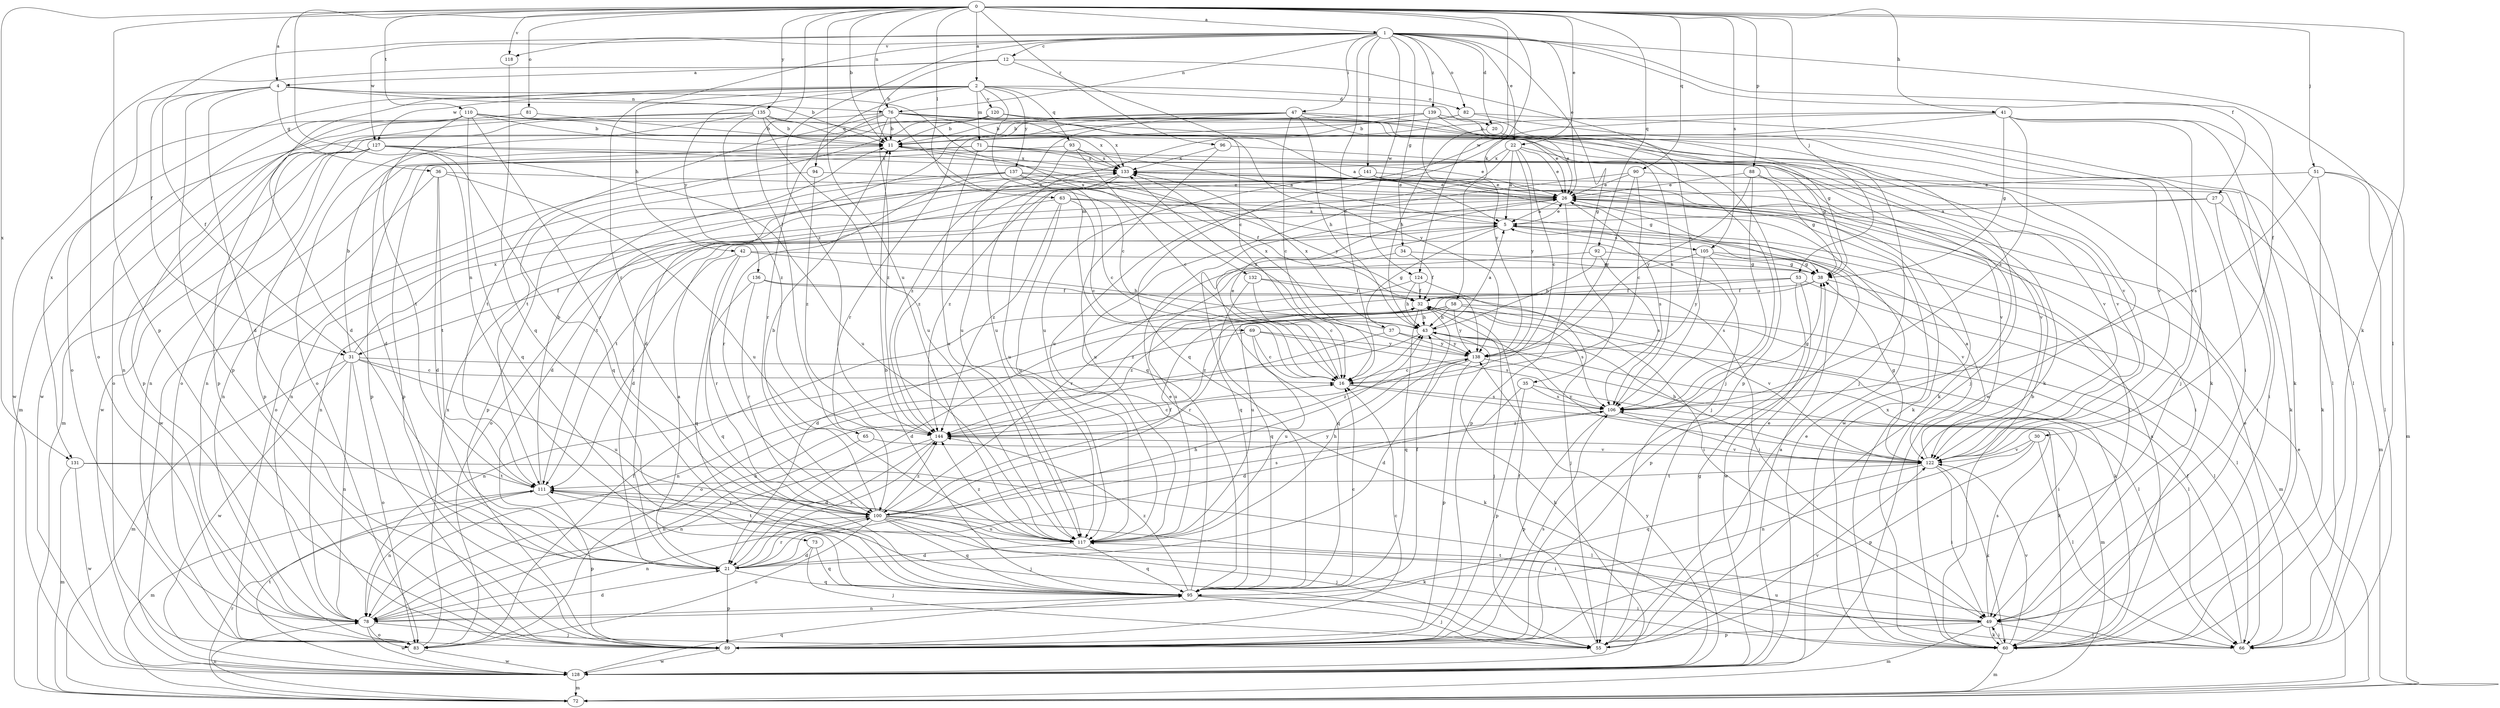 strict digraph  {
0;
1;
2;
4;
5;
11;
12;
16;
20;
21;
22;
26;
27;
30;
31;
32;
34;
35;
36;
37;
38;
41;
42;
43;
47;
49;
51;
53;
55;
58;
60;
63;
65;
66;
69;
71;
72;
73;
76;
78;
81;
82;
83;
88;
89;
90;
92;
93;
94;
95;
96;
100;
105;
106;
110;
111;
117;
118;
120;
122;
124;
127;
128;
131;
132;
133;
135;
136;
137;
138;
139;
141;
144;
0 -> 1  [label=a];
0 -> 2  [label=a];
0 -> 4  [label=a];
0 -> 11  [label=b];
0 -> 22  [label=e];
0 -> 41  [label=h];
0 -> 51  [label=j];
0 -> 53  [label=j];
0 -> 58  [label=k];
0 -> 60  [label=k];
0 -> 63  [label=l];
0 -> 65  [label=l];
0 -> 73  [label=n];
0 -> 76  [label=n];
0 -> 81  [label=o];
0 -> 88  [label=p];
0 -> 89  [label=p];
0 -> 90  [label=q];
0 -> 92  [label=q];
0 -> 96  [label=r];
0 -> 105  [label=s];
0 -> 110  [label=t];
0 -> 117  [label=u];
0 -> 118  [label=v];
0 -> 124  [label=w];
0 -> 131  [label=x];
0 -> 135  [label=y];
1 -> 12  [label=c];
1 -> 16  [label=c];
1 -> 20  [label=d];
1 -> 22  [label=e];
1 -> 26  [label=e];
1 -> 27  [label=f];
1 -> 30  [label=f];
1 -> 31  [label=f];
1 -> 34  [label=g];
1 -> 35  [label=g];
1 -> 47  [label=i];
1 -> 66  [label=l];
1 -> 76  [label=n];
1 -> 82  [label=o];
1 -> 100  [label=r];
1 -> 118  [label=v];
1 -> 124  [label=w];
1 -> 127  [label=w];
1 -> 139  [label=z];
1 -> 141  [label=z];
1 -> 144  [label=z];
2 -> 20  [label=d];
2 -> 21  [label=d];
2 -> 42  [label=h];
2 -> 69  [label=m];
2 -> 71  [label=m];
2 -> 82  [label=o];
2 -> 93  [label=q];
2 -> 94  [label=q];
2 -> 120  [label=v];
2 -> 127  [label=w];
2 -> 131  [label=x];
2 -> 136  [label=y];
2 -> 137  [label=y];
4 -> 11  [label=b];
4 -> 21  [label=d];
4 -> 31  [label=f];
4 -> 36  [label=g];
4 -> 76  [label=n];
4 -> 83  [label=o];
4 -> 89  [label=p];
4 -> 132  [label=x];
5 -> 26  [label=e];
5 -> 31  [label=f];
5 -> 37  [label=g];
5 -> 95  [label=q];
5 -> 105  [label=s];
11 -> 133  [label=x];
11 -> 138  [label=y];
12 -> 4  [label=a];
12 -> 11  [label=b];
12 -> 16  [label=c];
12 -> 83  [label=o];
12 -> 106  [label=s];
16 -> 26  [label=e];
16 -> 60  [label=k];
16 -> 106  [label=s];
20 -> 43  [label=h];
20 -> 55  [label=j];
21 -> 5  [label=a];
21 -> 43  [label=h];
21 -> 89  [label=p];
21 -> 95  [label=q];
21 -> 100  [label=r];
21 -> 144  [label=z];
22 -> 5  [label=a];
22 -> 16  [label=c];
22 -> 26  [label=e];
22 -> 117  [label=u];
22 -> 122  [label=v];
22 -> 133  [label=x];
22 -> 138  [label=y];
26 -> 5  [label=a];
26 -> 21  [label=d];
26 -> 49  [label=i];
26 -> 78  [label=n];
26 -> 89  [label=p];
26 -> 106  [label=s];
27 -> 5  [label=a];
27 -> 49  [label=i];
27 -> 72  [label=m];
27 -> 111  [label=t];
30 -> 66  [label=l];
30 -> 78  [label=n];
30 -> 89  [label=p];
30 -> 122  [label=v];
31 -> 11  [label=b];
31 -> 16  [label=c];
31 -> 60  [label=k];
31 -> 72  [label=m];
31 -> 78  [label=n];
31 -> 83  [label=o];
31 -> 117  [label=u];
31 -> 128  [label=w];
31 -> 133  [label=x];
32 -> 43  [label=h];
32 -> 55  [label=j];
32 -> 95  [label=q];
32 -> 106  [label=s];
32 -> 122  [label=v];
32 -> 144  [label=z];
34 -> 32  [label=f];
34 -> 38  [label=g];
34 -> 95  [label=q];
35 -> 21  [label=d];
35 -> 72  [label=m];
35 -> 89  [label=p];
35 -> 106  [label=s];
36 -> 21  [label=d];
36 -> 26  [label=e];
36 -> 78  [label=n];
36 -> 111  [label=t];
36 -> 117  [label=u];
37 -> 66  [label=l];
37 -> 83  [label=o];
37 -> 133  [label=x];
37 -> 138  [label=y];
38 -> 32  [label=f];
38 -> 72  [label=m];
38 -> 117  [label=u];
41 -> 11  [label=b];
41 -> 38  [label=g];
41 -> 55  [label=j];
41 -> 60  [label=k];
41 -> 66  [label=l];
41 -> 95  [label=q];
41 -> 106  [label=s];
41 -> 117  [label=u];
42 -> 38  [label=g];
42 -> 43  [label=h];
42 -> 95  [label=q];
42 -> 100  [label=r];
42 -> 111  [label=t];
43 -> 5  [label=a];
43 -> 66  [label=l];
43 -> 78  [label=n];
43 -> 122  [label=v];
43 -> 133  [label=x];
43 -> 138  [label=y];
47 -> 11  [label=b];
47 -> 16  [label=c];
47 -> 21  [label=d];
47 -> 26  [label=e];
47 -> 38  [label=g];
47 -> 43  [label=h];
47 -> 100  [label=r];
47 -> 117  [label=u];
47 -> 128  [label=w];
49 -> 60  [label=k];
49 -> 66  [label=l];
49 -> 72  [label=m];
49 -> 89  [label=p];
49 -> 106  [label=s];
49 -> 111  [label=t];
51 -> 26  [label=e];
51 -> 60  [label=k];
51 -> 66  [label=l];
51 -> 72  [label=m];
51 -> 106  [label=s];
53 -> 32  [label=f];
53 -> 66  [label=l];
53 -> 89  [label=p];
53 -> 128  [label=w];
53 -> 144  [label=z];
55 -> 26  [label=e];
55 -> 32  [label=f];
55 -> 122  [label=v];
58 -> 21  [label=d];
58 -> 43  [label=h];
58 -> 60  [label=k];
58 -> 66  [label=l];
58 -> 100  [label=r];
58 -> 138  [label=y];
58 -> 144  [label=z];
60 -> 5  [label=a];
60 -> 11  [label=b];
60 -> 49  [label=i];
60 -> 72  [label=m];
60 -> 122  [label=v];
60 -> 133  [label=x];
63 -> 5  [label=a];
63 -> 16  [label=c];
63 -> 49  [label=i];
63 -> 83  [label=o];
63 -> 117  [label=u];
63 -> 144  [label=z];
65 -> 78  [label=n];
65 -> 122  [label=v];
66 -> 26  [label=e];
66 -> 32  [label=f];
66 -> 117  [label=u];
69 -> 16  [label=c];
69 -> 78  [label=n];
69 -> 106  [label=s];
69 -> 117  [label=u];
69 -> 138  [label=y];
71 -> 5  [label=a];
71 -> 78  [label=n];
71 -> 89  [label=p];
71 -> 117  [label=u];
71 -> 122  [label=v];
71 -> 133  [label=x];
72 -> 26  [label=e];
72 -> 78  [label=n];
72 -> 100  [label=r];
73 -> 21  [label=d];
73 -> 55  [label=j];
73 -> 95  [label=q];
76 -> 11  [label=b];
76 -> 16  [label=c];
76 -> 26  [label=e];
76 -> 60  [label=k];
76 -> 78  [label=n];
76 -> 100  [label=r];
76 -> 111  [label=t];
76 -> 133  [label=x];
76 -> 138  [label=y];
76 -> 144  [label=z];
78 -> 21  [label=d];
78 -> 43  [label=h];
78 -> 55  [label=j];
78 -> 83  [label=o];
78 -> 128  [label=w];
81 -> 11  [label=b];
81 -> 89  [label=p];
82 -> 11  [label=b];
82 -> 49  [label=i];
82 -> 66  [label=l];
82 -> 72  [label=m];
83 -> 32  [label=f];
83 -> 128  [label=w];
83 -> 133  [label=x];
88 -> 26  [label=e];
88 -> 38  [label=g];
88 -> 106  [label=s];
88 -> 128  [label=w];
88 -> 138  [label=y];
89 -> 16  [label=c];
89 -> 106  [label=s];
89 -> 128  [label=w];
90 -> 16  [label=c];
90 -> 26  [label=e];
90 -> 49  [label=i];
90 -> 117  [label=u];
90 -> 138  [label=y];
92 -> 38  [label=g];
92 -> 43  [label=h];
92 -> 100  [label=r];
92 -> 106  [label=s];
93 -> 16  [label=c];
93 -> 60  [label=k];
93 -> 89  [label=p];
93 -> 133  [label=x];
93 -> 144  [label=z];
94 -> 26  [label=e];
94 -> 128  [label=w];
94 -> 144  [label=z];
95 -> 11  [label=b];
95 -> 16  [label=c];
95 -> 26  [label=e];
95 -> 32  [label=f];
95 -> 49  [label=i];
95 -> 55  [label=j];
95 -> 78  [label=n];
95 -> 144  [label=z];
96 -> 38  [label=g];
96 -> 95  [label=q];
96 -> 133  [label=x];
100 -> 11  [label=b];
100 -> 32  [label=f];
100 -> 49  [label=i];
100 -> 55  [label=j];
100 -> 60  [label=k];
100 -> 78  [label=n];
100 -> 83  [label=o];
100 -> 95  [label=q];
100 -> 106  [label=s];
100 -> 117  [label=u];
100 -> 138  [label=y];
100 -> 144  [label=z];
105 -> 38  [label=g];
105 -> 106  [label=s];
105 -> 117  [label=u];
105 -> 122  [label=v];
105 -> 138  [label=y];
106 -> 38  [label=g];
106 -> 89  [label=p];
106 -> 122  [label=v];
106 -> 144  [label=z];
110 -> 11  [label=b];
110 -> 60  [label=k];
110 -> 83  [label=o];
110 -> 95  [label=q];
110 -> 100  [label=r];
110 -> 111  [label=t];
110 -> 122  [label=v];
110 -> 128  [label=w];
111 -> 11  [label=b];
111 -> 55  [label=j];
111 -> 72  [label=m];
111 -> 78  [label=n];
111 -> 89  [label=p];
111 -> 100  [label=r];
117 -> 21  [label=d];
117 -> 43  [label=h];
117 -> 95  [label=q];
117 -> 111  [label=t];
117 -> 144  [label=z];
118 -> 95  [label=q];
120 -> 5  [label=a];
120 -> 11  [label=b];
120 -> 55  [label=j];
120 -> 83  [label=o];
120 -> 111  [label=t];
120 -> 122  [label=v];
122 -> 5  [label=a];
122 -> 38  [label=g];
122 -> 43  [label=h];
122 -> 49  [label=i];
122 -> 60  [label=k];
122 -> 95  [label=q];
122 -> 111  [label=t];
124 -> 21  [label=d];
124 -> 32  [label=f];
124 -> 43  [label=h];
124 -> 55  [label=j];
127 -> 26  [label=e];
127 -> 72  [label=m];
127 -> 78  [label=n];
127 -> 89  [label=p];
127 -> 95  [label=q];
127 -> 117  [label=u];
127 -> 128  [label=w];
127 -> 133  [label=x];
128 -> 5  [label=a];
128 -> 26  [label=e];
128 -> 38  [label=g];
128 -> 43  [label=h];
128 -> 72  [label=m];
128 -> 95  [label=q];
128 -> 111  [label=t];
128 -> 138  [label=y];
131 -> 66  [label=l];
131 -> 72  [label=m];
131 -> 111  [label=t];
131 -> 128  [label=w];
132 -> 16  [label=c];
132 -> 32  [label=f];
132 -> 49  [label=i];
132 -> 95  [label=q];
133 -> 26  [label=e];
133 -> 60  [label=k];
133 -> 117  [label=u];
133 -> 122  [label=v];
133 -> 144  [label=z];
135 -> 11  [label=b];
135 -> 21  [label=d];
135 -> 89  [label=p];
135 -> 106  [label=s];
135 -> 117  [label=u];
135 -> 128  [label=w];
135 -> 133  [label=x];
135 -> 144  [label=z];
136 -> 32  [label=f];
136 -> 49  [label=i];
136 -> 95  [label=q];
136 -> 100  [label=r];
137 -> 16  [label=c];
137 -> 26  [label=e];
137 -> 32  [label=f];
137 -> 55  [label=j];
137 -> 83  [label=o];
137 -> 89  [label=p];
137 -> 100  [label=r];
138 -> 16  [label=c];
138 -> 21  [label=d];
138 -> 49  [label=i];
138 -> 89  [label=p];
138 -> 133  [label=x];
138 -> 144  [label=z];
139 -> 11  [label=b];
139 -> 55  [label=j];
139 -> 83  [label=o];
139 -> 89  [label=p];
139 -> 117  [label=u];
139 -> 122  [label=v];
139 -> 138  [label=y];
141 -> 21  [label=d];
141 -> 26  [label=e];
141 -> 38  [label=g];
141 -> 60  [label=k];
141 -> 78  [label=n];
141 -> 111  [label=t];
141 -> 122  [label=v];
141 -> 144  [label=z];
144 -> 16  [label=c];
144 -> 21  [label=d];
144 -> 78  [label=n];
144 -> 122  [label=v];
}
